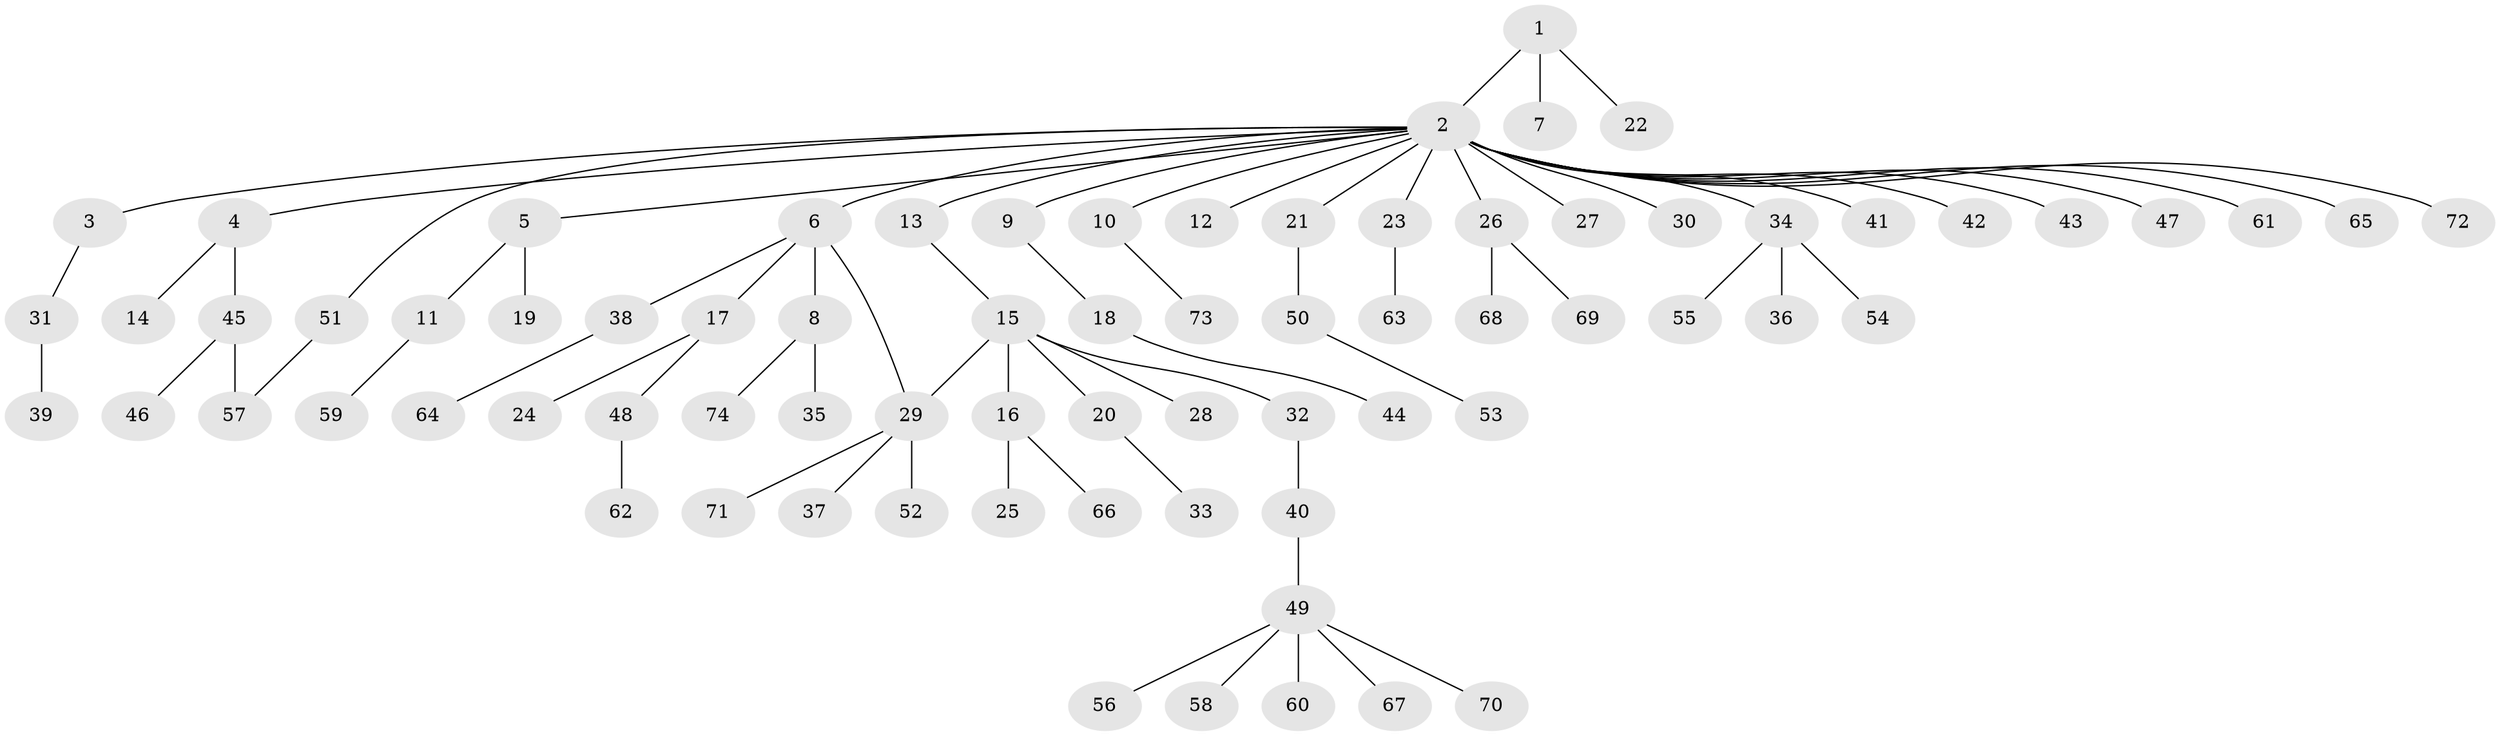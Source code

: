 // coarse degree distribution, {24: 0.01818181818181818, 2: 0.18181818181818182, 3: 0.05454545454545454, 6: 0.01818181818181818, 1: 0.6727272727272727, 7: 0.01818181818181818, 4: 0.01818181818181818, 5: 0.01818181818181818}
// Generated by graph-tools (version 1.1) at 2025/41/03/06/25 10:41:46]
// undirected, 74 vertices, 75 edges
graph export_dot {
graph [start="1"]
  node [color=gray90,style=filled];
  1;
  2;
  3;
  4;
  5;
  6;
  7;
  8;
  9;
  10;
  11;
  12;
  13;
  14;
  15;
  16;
  17;
  18;
  19;
  20;
  21;
  22;
  23;
  24;
  25;
  26;
  27;
  28;
  29;
  30;
  31;
  32;
  33;
  34;
  35;
  36;
  37;
  38;
  39;
  40;
  41;
  42;
  43;
  44;
  45;
  46;
  47;
  48;
  49;
  50;
  51;
  52;
  53;
  54;
  55;
  56;
  57;
  58;
  59;
  60;
  61;
  62;
  63;
  64;
  65;
  66;
  67;
  68;
  69;
  70;
  71;
  72;
  73;
  74;
  1 -- 2;
  1 -- 7;
  1 -- 22;
  2 -- 3;
  2 -- 4;
  2 -- 5;
  2 -- 6;
  2 -- 9;
  2 -- 10;
  2 -- 12;
  2 -- 13;
  2 -- 21;
  2 -- 23;
  2 -- 26;
  2 -- 27;
  2 -- 30;
  2 -- 34;
  2 -- 41;
  2 -- 42;
  2 -- 43;
  2 -- 47;
  2 -- 51;
  2 -- 61;
  2 -- 65;
  2 -- 72;
  3 -- 31;
  4 -- 14;
  4 -- 45;
  5 -- 11;
  5 -- 19;
  6 -- 8;
  6 -- 17;
  6 -- 29;
  6 -- 38;
  8 -- 35;
  8 -- 74;
  9 -- 18;
  10 -- 73;
  11 -- 59;
  13 -- 15;
  15 -- 16;
  15 -- 20;
  15 -- 28;
  15 -- 29;
  15 -- 32;
  16 -- 25;
  16 -- 66;
  17 -- 24;
  17 -- 48;
  18 -- 44;
  20 -- 33;
  21 -- 50;
  23 -- 63;
  26 -- 68;
  26 -- 69;
  29 -- 37;
  29 -- 52;
  29 -- 71;
  31 -- 39;
  32 -- 40;
  34 -- 36;
  34 -- 54;
  34 -- 55;
  38 -- 64;
  40 -- 49;
  45 -- 46;
  45 -- 57;
  48 -- 62;
  49 -- 56;
  49 -- 58;
  49 -- 60;
  49 -- 67;
  49 -- 70;
  50 -- 53;
  51 -- 57;
}
